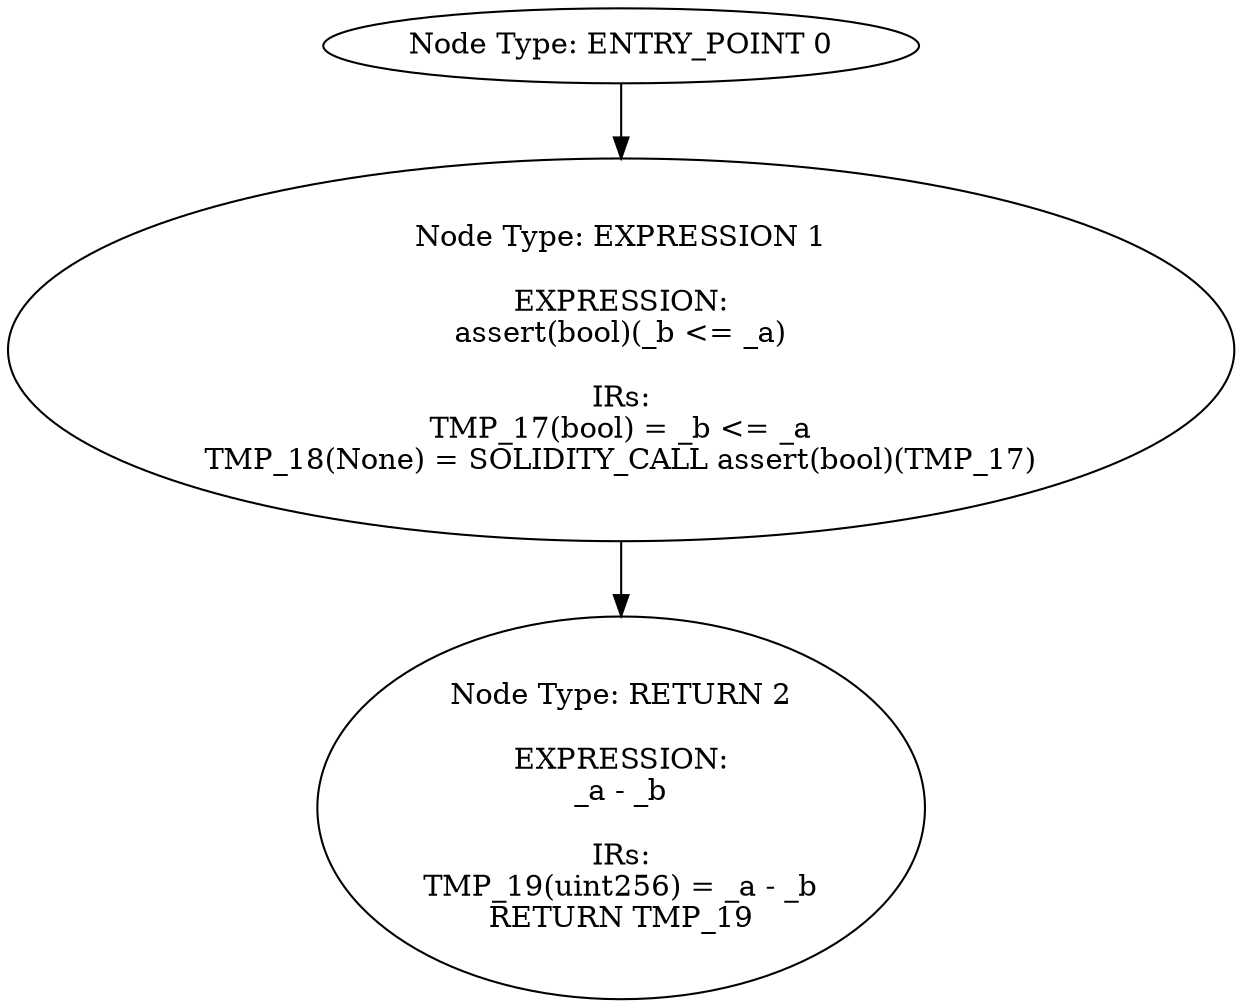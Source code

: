 digraph{
0[label="Node Type: ENTRY_POINT 0
"];
0->1;
1[label="Node Type: EXPRESSION 1

EXPRESSION:
assert(bool)(_b <= _a)

IRs:
TMP_17(bool) = _b <= _a
TMP_18(None) = SOLIDITY_CALL assert(bool)(TMP_17)"];
1->2;
2[label="Node Type: RETURN 2

EXPRESSION:
_a - _b

IRs:
TMP_19(uint256) = _a - _b
RETURN TMP_19"];
}
